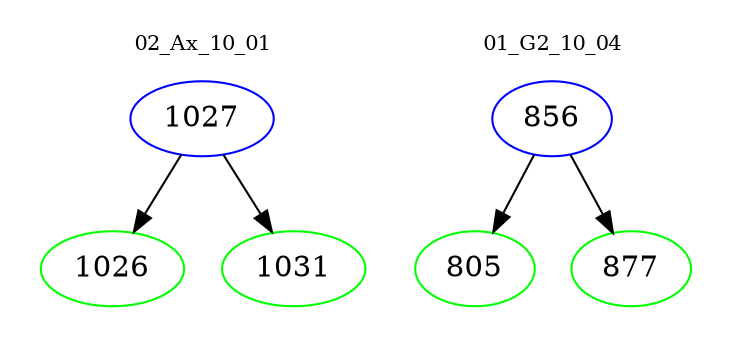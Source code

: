 digraph{
subgraph cluster_0 {
color = white
label = "02_Ax_10_01";
fontsize=10;
T0_1027 [label="1027", color="blue"]
T0_1027 -> T0_1026 [color="black"]
T0_1026 [label="1026", color="green"]
T0_1027 -> T0_1031 [color="black"]
T0_1031 [label="1031", color="green"]
}
subgraph cluster_1 {
color = white
label = "01_G2_10_04";
fontsize=10;
T1_856 [label="856", color="blue"]
T1_856 -> T1_805 [color="black"]
T1_805 [label="805", color="green"]
T1_856 -> T1_877 [color="black"]
T1_877 [label="877", color="green"]
}
}
